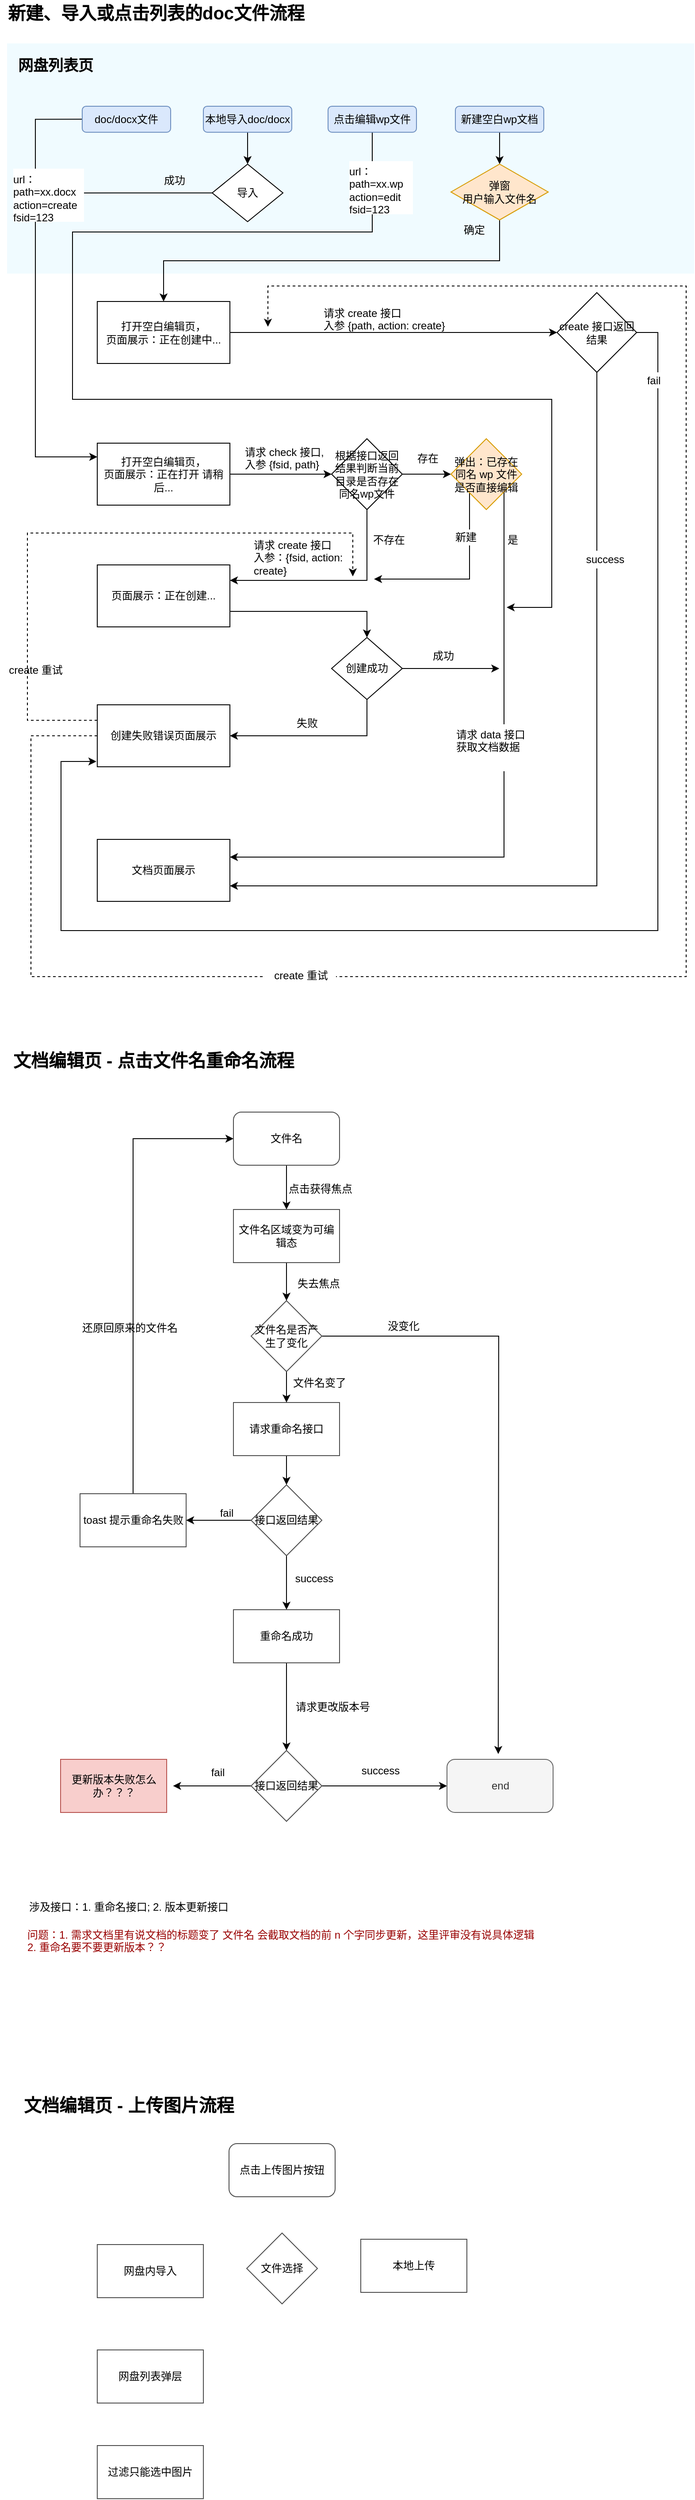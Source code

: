 <mxfile version="13.1.12" type="github">
  <diagram id="Zyiit8WRXVwheUQ-SJ99" name="Page-1">
    <mxGraphModel dx="1455" dy="783" grid="0" gridSize="10" guides="1" tooltips="1" connect="1" arrows="1" fold="1" page="1" pageScale="1" pageWidth="827" pageHeight="1169" math="0" shadow="0">
      <root>
        <mxCell id="0" />
        <mxCell id="1" parent="0" />
        <mxCell id="uxCuHHejZAC-gQjQRYmj-120" value="" style="rounded=0;whiteSpace=wrap;html=1;fillColor=#F0FBFF;fontSize=12;dashed=1;strokeColor=none;" parent="1" vertex="1">
          <mxGeometry x="25" y="74" width="777" height="260" as="geometry" />
        </mxCell>
        <mxCell id="uxCuHHejZAC-gQjQRYmj-5" style="edgeStyle=orthogonalEdgeStyle;rounded=0;orthogonalLoop=1;jettySize=auto;html=1;exitX=0.5;exitY=1;exitDx=0;exitDy=0;" parent="1" source="uxCuHHejZAC-gQjQRYmj-1" edge="1">
          <mxGeometry relative="1" as="geometry">
            <mxPoint x="590" y="711" as="targetPoint" />
            <Array as="points">
              <mxPoint x="438" y="287" />
              <mxPoint x="99" y="287" />
              <mxPoint x="99" y="476" />
              <mxPoint x="641" y="476" />
              <mxPoint x="641" y="711" />
            </Array>
          </mxGeometry>
        </mxCell>
        <mxCell id="uxCuHHejZAC-gQjQRYmj-1" value="点击编辑wp文件" style="rounded=1;whiteSpace=wrap;html=1;fillColor=#dae8fc;strokeColor=#6c8ebf;" parent="1" vertex="1">
          <mxGeometry x="388" y="145" width="100" height="29.37" as="geometry" />
        </mxCell>
        <mxCell id="XxC4l4LAaYLKOjhg_-a7-9" style="edgeStyle=orthogonalEdgeStyle;rounded=0;orthogonalLoop=1;jettySize=auto;html=1;entryX=0.5;entryY=0;entryDx=0;entryDy=0;fontSize=20;exitX=0.5;exitY=1;exitDx=0;exitDy=0;" edge="1" parent="1" source="XxC4l4LAaYLKOjhg_-a7-12" target="uxCuHHejZAC-gQjQRYmj-22">
          <mxGeometry relative="1" as="geometry" />
        </mxCell>
        <mxCell id="uxCuHHejZAC-gQjQRYmj-20" value="确定" style="text;html=1;align=center;verticalAlign=middle;resizable=0;points=[];autosize=1;" parent="1" vertex="1">
          <mxGeometry x="533" y="275.37" width="40" height="20" as="geometry" />
        </mxCell>
        <mxCell id="uxCuHHejZAC-gQjQRYmj-26" value="" style="edgeStyle=orthogonalEdgeStyle;rounded=0;orthogonalLoop=1;jettySize=auto;html=1;entryX=0;entryY=0.5;entryDx=0;entryDy=0;" parent="1" source="uxCuHHejZAC-gQjQRYmj-22" target="uxCuHHejZAC-gQjQRYmj-25" edge="1">
          <mxGeometry relative="1" as="geometry">
            <Array as="points" />
          </mxGeometry>
        </mxCell>
        <mxCell id="uxCuHHejZAC-gQjQRYmj-22" value="&lt;span&gt;打开空白编辑页，&lt;br&gt;&lt;/span&gt;页面展示：正在创建中..." style="rounded=0;whiteSpace=wrap;html=1;" parent="1" vertex="1">
          <mxGeometry x="127" y="365.5" width="150" height="70" as="geometry" />
        </mxCell>
        <mxCell id="XxC4l4LAaYLKOjhg_-a7-23" style="edgeStyle=orthogonalEdgeStyle;rounded=0;orthogonalLoop=1;jettySize=auto;html=1;entryX=0.5;entryY=0;entryDx=0;entryDy=0;fontSize=12;exitX=1;exitY=0.75;exitDx=0;exitDy=0;" edge="1" parent="1" source="uxCuHHejZAC-gQjQRYmj-51" target="uxCuHHejZAC-gQjQRYmj-87">
          <mxGeometry relative="1" as="geometry" />
        </mxCell>
        <mxCell id="uxCuHHejZAC-gQjQRYmj-51" value="页面展示：正在创建..." style="rounded=0;whiteSpace=wrap;html=1;" parent="1" vertex="1">
          <mxGeometry x="127" y="663" width="150" height="70" as="geometry" />
        </mxCell>
        <mxCell id="uxCuHHejZAC-gQjQRYmj-36" value="" style="edgeStyle=orthogonalEdgeStyle;rounded=0;orthogonalLoop=1;jettySize=auto;html=1;entryX=1;entryY=0.75;entryDx=0;entryDy=0;exitX=0.5;exitY=1;exitDx=0;exitDy=0;" parent="1" source="uxCuHHejZAC-gQjQRYmj-25" target="uxCuHHejZAC-gQjQRYmj-78" edge="1">
          <mxGeometry relative="1" as="geometry">
            <mxPoint x="562" y="445.5" as="sourcePoint" />
            <mxPoint x="527" y="1065.5" as="targetPoint" />
            <Array as="points">
              <mxPoint x="692" y="1025" />
            </Array>
          </mxGeometry>
        </mxCell>
        <mxCell id="XxC4l4LAaYLKOjhg_-a7-25" style="edgeStyle=orthogonalEdgeStyle;rounded=0;orthogonalLoop=1;jettySize=auto;html=1;fontSize=12;" edge="1" parent="1" source="uxCuHHejZAC-gQjQRYmj-25">
          <mxGeometry relative="1" as="geometry">
            <mxPoint x="126" y="885" as="targetPoint" />
            <Array as="points">
              <mxPoint x="761" y="400" />
              <mxPoint x="761" y="1076" />
              <mxPoint x="86" y="1076" />
              <mxPoint x="86" y="885" />
            </Array>
          </mxGeometry>
        </mxCell>
        <mxCell id="uxCuHHejZAC-gQjQRYmj-25" value="create 接口返回结果" style="rhombus;whiteSpace=wrap;html=1;" parent="1" vertex="1">
          <mxGeometry x="647" y="355.5" width="90" height="90" as="geometry" />
        </mxCell>
        <mxCell id="uxCuHHejZAC-gQjQRYmj-27" style="edgeStyle=orthogonalEdgeStyle;rounded=0;orthogonalLoop=1;jettySize=auto;html=1;exitX=0.5;exitY=1;exitDx=0;exitDy=0;" parent="1" source="uxCuHHejZAC-gQjQRYmj-25" target="uxCuHHejZAC-gQjQRYmj-25" edge="1">
          <mxGeometry relative="1" as="geometry" />
        </mxCell>
        <mxCell id="uxCuHHejZAC-gQjQRYmj-31" value="success" style="text;html=1;align=center;verticalAlign=middle;resizable=0;points=[];autosize=1;fillColor=#ffffff;" parent="1" vertex="1">
          <mxGeometry x="671" y="647" width="60" height="20" as="geometry" />
        </mxCell>
        <mxCell id="uxCuHHejZAC-gQjQRYmj-72" value="" style="edgeStyle=orthogonalEdgeStyle;rounded=0;orthogonalLoop=1;jettySize=auto;html=1;fontSize=12;exitX=0;exitY=0.5;exitDx=0;exitDy=0;" parent="1" source="uxCuHHejZAC-gQjQRYmj-118" target="uxCuHHejZAC-gQjQRYmj-55" edge="1">
          <mxGeometry relative="1" as="geometry">
            <mxPoint x="85" y="452.5" as="sourcePoint" />
            <Array as="points">
              <mxPoint x="57" y="160" />
              <mxPoint x="57" y="541" />
            </Array>
          </mxGeometry>
        </mxCell>
        <mxCell id="XxC4l4LAaYLKOjhg_-a7-21" style="edgeStyle=orthogonalEdgeStyle;rounded=0;orthogonalLoop=1;jettySize=auto;html=1;entryX=0;entryY=0.5;entryDx=0;entryDy=0;fontSize=12;" edge="1" parent="1" source="uxCuHHejZAC-gQjQRYmj-44" target="uxCuHHejZAC-gQjQRYmj-73">
          <mxGeometry relative="1" as="geometry" />
        </mxCell>
        <mxCell id="uxCuHHejZAC-gQjQRYmj-44" value="根据接口返回结果判断当前目录是否存在同名wp文件" style="rhombus;whiteSpace=wrap;html=1;" parent="1" vertex="1">
          <mxGeometry x="392" y="520.5" width="80" height="80" as="geometry" />
        </mxCell>
        <mxCell id="uxCuHHejZAC-gQjQRYmj-49" value="请求 create 接口&#xa;入参 {path, action: create}&#xa;" style="text;strokeColor=none;fillColor=none;spacing=0;spacingTop=0;overflow=hidden;rounded=0;dashed=1;fontSize=12;verticalAlign=top;horizontal=1;whiteSpace=wrap;" parent="1" vertex="1">
          <mxGeometry x="383" y="367" width="161" height="50" as="geometry" />
        </mxCell>
        <mxCell id="uxCuHHejZAC-gQjQRYmj-71" style="edgeStyle=orthogonalEdgeStyle;rounded=0;orthogonalLoop=1;jettySize=auto;html=1;entryX=0;entryY=0.5;entryDx=0;entryDy=0;fontSize=12;" parent="1" source="uxCuHHejZAC-gQjQRYmj-55" target="uxCuHHejZAC-gQjQRYmj-44" edge="1">
          <mxGeometry relative="1" as="geometry" />
        </mxCell>
        <mxCell id="uxCuHHejZAC-gQjQRYmj-55" value="&lt;span&gt;打开空白编辑页，&lt;br&gt;&lt;/span&gt;页面展示：正在打开 请稍后..." style="rounded=0;whiteSpace=wrap;html=1;" parent="1" vertex="1">
          <mxGeometry x="127" y="525.5" width="150" height="70" as="geometry" />
        </mxCell>
        <mxCell id="uxCuHHejZAC-gQjQRYmj-56" value="请求 check 接口, &#xa;入参 {fsid, path}&#xa;" style="text;strokeColor=none;fillColor=none;spacing=0;spacingTop=0;overflow=hidden;rounded=0;dashed=1;fontSize=12;verticalAlign=top;horizontal=1;whiteSpace=wrap;" parent="1" vertex="1">
          <mxGeometry x="294" y="524" width="93" height="50" as="geometry" />
        </mxCell>
        <mxCell id="uxCuHHejZAC-gQjQRYmj-80" value="" style="edgeStyle=orthogonalEdgeStyle;rounded=0;orthogonalLoop=1;jettySize=auto;html=1;fontSize=12;exitX=1;exitY=1;exitDx=0;exitDy=0;" parent="1" source="uxCuHHejZAC-gQjQRYmj-73" target="uxCuHHejZAC-gQjQRYmj-78" edge="1">
          <mxGeometry relative="1" as="geometry">
            <mxPoint x="323" y="993" as="targetPoint" />
            <Array as="points">
              <mxPoint x="587" y="993" />
            </Array>
          </mxGeometry>
        </mxCell>
        <mxCell id="uxCuHHejZAC-gQjQRYmj-83" style="edgeStyle=orthogonalEdgeStyle;rounded=0;orthogonalLoop=1;jettySize=auto;html=1;fontSize=12;entryX=1;entryY=0.25;entryDx=0;entryDy=0;exitX=0.5;exitY=1;exitDx=0;exitDy=0;" parent="1" source="uxCuHHejZAC-gQjQRYmj-44" target="uxCuHHejZAC-gQjQRYmj-51" edge="1">
          <mxGeometry relative="1" as="geometry">
            <mxPoint x="319" y="680" as="targetPoint" />
            <Array as="points">
              <mxPoint x="432" y="681" />
            </Array>
          </mxGeometry>
        </mxCell>
        <mxCell id="XxC4l4LAaYLKOjhg_-a7-33" style="edgeStyle=orthogonalEdgeStyle;rounded=0;orthogonalLoop=1;jettySize=auto;html=1;fontSize=12;exitX=0;exitY=1;exitDx=0;exitDy=0;" edge="1" parent="1" source="uxCuHHejZAC-gQjQRYmj-73">
          <mxGeometry relative="1" as="geometry">
            <mxPoint x="440" y="679" as="targetPoint" />
            <Array as="points">
              <mxPoint x="548" y="679" />
            </Array>
          </mxGeometry>
        </mxCell>
        <mxCell id="uxCuHHejZAC-gQjQRYmj-73" value="&lt;span&gt;弹出：已存在同名 wp 文件是否直接编辑&lt;/span&gt;" style="rhombus;whiteSpace=wrap;html=1;fillColor=#ffe6cc;fontSize=12;strokeColor=#d79b00;" parent="1" vertex="1">
          <mxGeometry x="527" y="520.5" width="80" height="80" as="geometry" />
        </mxCell>
        <mxCell id="uxCuHHejZAC-gQjQRYmj-77" value="存在" style="text;html=1;align=left;verticalAlign=middle;resizable=0;points=[];autosize=1;fontSize=12;" parent="1" vertex="1">
          <mxGeometry x="486.5" y="533" width="40" height="20" as="geometry" />
        </mxCell>
        <mxCell id="uxCuHHejZAC-gQjQRYmj-78" value="文档页面展示" style="rounded=0;whiteSpace=wrap;html=1;fillColor=#ffffff;fontSize=12;" parent="1" vertex="1">
          <mxGeometry x="127" y="973" width="150" height="70" as="geometry" />
        </mxCell>
        <mxCell id="uxCuHHejZAC-gQjQRYmj-79" value="是" style="text;strokeColor=none;fillColor=none;spacing=0;spacingTop=0;overflow=hidden;rounded=0;dashed=1;fontSize=12;verticalAlign=top;horizontal=1;whiteSpace=wrap;" parent="1" vertex="1">
          <mxGeometry x="591" y="623" width="23" height="24" as="geometry" />
        </mxCell>
        <mxCell id="uxCuHHejZAC-gQjQRYmj-85" value="请求 create 接口 &#xa;入参：{fsid, action: create}" style="text;strokeColor=none;fillColor=none;spacing=0;spacingTop=0;overflow=hidden;rounded=0;dashed=1;fontSize=12;verticalAlign=top;horizontal=1;whiteSpace=wrap;" parent="1" vertex="1">
          <mxGeometry x="304" y="629" width="100" height="55" as="geometry" />
        </mxCell>
        <mxCell id="uxCuHHejZAC-gQjQRYmj-109" style="edgeStyle=orthogonalEdgeStyle;rounded=0;orthogonalLoop=1;jettySize=auto;html=1;entryX=1;entryY=0.5;entryDx=0;entryDy=0;fontSize=12;exitX=0.5;exitY=1;exitDx=0;exitDy=0;" parent="1" source="uxCuHHejZAC-gQjQRYmj-87" target="uxCuHHejZAC-gQjQRYmj-93" edge="1">
          <mxGeometry relative="1" as="geometry">
            <mxPoint x="393" y="823" as="sourcePoint" />
            <Array as="points">
              <mxPoint x="432" y="856" />
            </Array>
          </mxGeometry>
        </mxCell>
        <mxCell id="XxC4l4LAaYLKOjhg_-a7-22" style="edgeStyle=orthogonalEdgeStyle;rounded=0;orthogonalLoop=1;jettySize=auto;html=1;fontSize=12;" edge="1" parent="1" source="uxCuHHejZAC-gQjQRYmj-87">
          <mxGeometry relative="1" as="geometry">
            <mxPoint x="581.667" y="780" as="targetPoint" />
          </mxGeometry>
        </mxCell>
        <mxCell id="uxCuHHejZAC-gQjQRYmj-87" value="创建成功" style="rhombus;whiteSpace=wrap;html=1;fillColor=#ffffff;fontSize=12;" parent="1" vertex="1">
          <mxGeometry x="392" y="745" width="80" height="70" as="geometry" />
        </mxCell>
        <mxCell id="uxCuHHejZAC-gQjQRYmj-110" style="edgeStyle=orthogonalEdgeStyle;rounded=0;orthogonalLoop=1;jettySize=auto;html=1;fontSize=12;exitX=0;exitY=0.25;exitDx=0;exitDy=0;dashed=1;" parent="1" source="uxCuHHejZAC-gQjQRYmj-93" edge="1">
          <mxGeometry relative="1" as="geometry">
            <mxPoint x="127.0" y="878" as="sourcePoint" />
            <mxPoint x="416" y="676" as="targetPoint" />
            <Array as="points">
              <mxPoint x="48" y="838" />
              <mxPoint x="48" y="627" />
              <mxPoint x="416" y="627" />
            </Array>
          </mxGeometry>
        </mxCell>
        <mxCell id="XxC4l4LAaYLKOjhg_-a7-27" style="edgeStyle=orthogonalEdgeStyle;rounded=0;orthogonalLoop=1;jettySize=auto;html=1;fontSize=12;dashed=1;" edge="1" parent="1" source="uxCuHHejZAC-gQjQRYmj-93">
          <mxGeometry relative="1" as="geometry">
            <mxPoint x="320" y="394" as="targetPoint" />
            <Array as="points">
              <mxPoint x="52" y="856" />
              <mxPoint x="52" y="1128" />
              <mxPoint x="793" y="1128" />
              <mxPoint x="793" y="348" />
              <mxPoint x="320" y="348" />
            </Array>
          </mxGeometry>
        </mxCell>
        <mxCell id="uxCuHHejZAC-gQjQRYmj-93" value="创建失败错误页面展示" style="rounded=0;whiteSpace=wrap;html=1;fillColor=#ffffff;fontSize=12;" parent="1" vertex="1">
          <mxGeometry x="127" y="821" width="150" height="70" as="geometry" />
        </mxCell>
        <mxCell id="uxCuHHejZAC-gQjQRYmj-95" value="失败" style="text;html=1;align=center;verticalAlign=middle;resizable=0;points=[];autosize=1;fontSize=12;" parent="1" vertex="1">
          <mxGeometry x="347" y="833" width="34" height="18" as="geometry" />
        </mxCell>
        <mxCell id="uxCuHHejZAC-gQjQRYmj-98" value="create 重试" style="text;html=1;align=center;verticalAlign=middle;resizable=0;points=[];autosize=1;fontSize=12;" parent="1" vertex="1">
          <mxGeometry x="17" y="772" width="80" height="20" as="geometry" />
        </mxCell>
        <mxCell id="uxCuHHejZAC-gQjQRYmj-114" value="" style="edgeStyle=orthogonalEdgeStyle;rounded=0;orthogonalLoop=1;jettySize=auto;html=1;fontSize=12;" parent="1" source="uxCuHHejZAC-gQjQRYmj-103" target="uxCuHHejZAC-gQjQRYmj-113" edge="1">
          <mxGeometry relative="1" as="geometry" />
        </mxCell>
        <mxCell id="uxCuHHejZAC-gQjQRYmj-103" value="本地导入doc/docx" style="rounded=1;whiteSpace=wrap;html=1;fillColor=#dae8fc;fontSize=12;strokeColor=#6c8ebf;" parent="1" vertex="1">
          <mxGeometry x="247" y="145" width="100" height="29.37" as="geometry" />
        </mxCell>
        <mxCell id="uxCuHHejZAC-gQjQRYmj-106" value="成功" style="text;html=1;align=center;verticalAlign=middle;resizable=0;points=[];autosize=1;fontSize=12;" parent="1" vertex="1">
          <mxGeometry x="501" y="757" width="34" height="18" as="geometry" />
        </mxCell>
        <mxCell id="XxC4l4LAaYLKOjhg_-a7-8" style="edgeStyle=orthogonalEdgeStyle;rounded=0;orthogonalLoop=1;jettySize=auto;html=1;fontSize=20;" edge="1" parent="1" source="uxCuHHejZAC-gQjQRYmj-113">
          <mxGeometry relative="1" as="geometry">
            <mxPoint x="57" y="243" as="targetPoint" />
          </mxGeometry>
        </mxCell>
        <mxCell id="uxCuHHejZAC-gQjQRYmj-113" value="导入" style="rhombus;whiteSpace=wrap;html=1;fillColor=#ffffff;fontSize=12;" parent="1" vertex="1">
          <mxGeometry x="257" y="210.37" width="80" height="65" as="geometry" />
        </mxCell>
        <mxCell id="uxCuHHejZAC-gQjQRYmj-118" value="doc/docx文件" style="rounded=1;whiteSpace=wrap;html=1;fillColor=#dae8fc;fontSize=12;strokeColor=#6c8ebf;" parent="1" vertex="1">
          <mxGeometry x="110" y="145" width="100" height="29.37" as="geometry" />
        </mxCell>
        <mxCell id="uxCuHHejZAC-gQjQRYmj-119" value="成功" style="text;html=1;align=center;verticalAlign=middle;resizable=0;points=[];autosize=1;fontSize=12;" parent="1" vertex="1">
          <mxGeometry x="194" y="219" width="40" height="20" as="geometry" />
        </mxCell>
        <mxCell id="uxCuHHejZAC-gQjQRYmj-122" value="网盘列表页" style="text;html=1;strokeColor=none;fillColor=none;align=center;verticalAlign=middle;whiteSpace=wrap;rounded=0;dashed=1;fontSize=17;fontStyle=1" parent="1" vertex="1">
          <mxGeometry x="30" y="90" width="100" height="20" as="geometry" />
        </mxCell>
        <mxCell id="XxC4l4LAaYLKOjhg_-a7-1" value="新建、导入或点击列表的doc文件流程" style="text;html=1;align=left;verticalAlign=middle;resizable=0;points=[];autosize=1;fontSize=20;fontStyle=1" vertex="1" parent="1">
          <mxGeometry x="24" y="25" width="346" height="28" as="geometry" />
        </mxCell>
        <mxCell id="XxC4l4LAaYLKOjhg_-a7-3" value="文档编辑页 - 点击文件名重命名流程" style="text;html=1;align=left;verticalAlign=middle;resizable=0;points=[];autosize=1;fontSize=20;fontStyle=1" vertex="1" parent="1">
          <mxGeometry x="30" y="1208" width="328" height="28" as="geometry" />
        </mxCell>
        <mxCell id="XxC4l4LAaYLKOjhg_-a7-10" style="edgeStyle=orthogonalEdgeStyle;rounded=0;orthogonalLoop=1;jettySize=auto;html=1;exitX=0.5;exitY=1;exitDx=0;exitDy=0;entryX=0.5;entryY=0;entryDx=0;entryDy=0;" edge="1" parent="1" source="XxC4l4LAaYLKOjhg_-a7-11" target="XxC4l4LAaYLKOjhg_-a7-12">
          <mxGeometry relative="1" as="geometry">
            <mxPoint x="652" y="242.5" as="targetPoint" />
            <Array as="points" />
          </mxGeometry>
        </mxCell>
        <mxCell id="XxC4l4LAaYLKOjhg_-a7-11" value="新建空白wp文档" style="rounded=1;whiteSpace=wrap;html=1;fillColor=#dae8fc;strokeColor=#6c8ebf;" vertex="1" parent="1">
          <mxGeometry x="532" y="145" width="100" height="29.37" as="geometry" />
        </mxCell>
        <mxCell id="XxC4l4LAaYLKOjhg_-a7-12" value="弹窗&lt;br&gt;用户输入文件名" style="rhombus;whiteSpace=wrap;html=1;fillColor=#ffe6cc;strokeColor=#d79b00;" vertex="1" parent="1">
          <mxGeometry x="527" y="210.37" width="110" height="63" as="geometry" />
        </mxCell>
        <mxCell id="XxC4l4LAaYLKOjhg_-a7-14" value="请求 data 接口 获取文档数据" style="text;strokeColor=none;fillColor=#ffffff;spacing=0;spacingTop=0;overflow=hidden;rounded=0;dashed=1;fontSize=12;verticalAlign=top;horizontal=1;whiteSpace=wrap;" vertex="1" parent="1">
          <mxGeometry x="533" y="843" width="87" height="53" as="geometry" />
        </mxCell>
        <mxCell id="XxC4l4LAaYLKOjhg_-a7-15" value="url：&#xa;path=xx.wp&#xa;action=edit&#xa;fsid=123&#xa;&#xa;&#xa;" style="text;strokeColor=none;fillColor=#ffffff;spacing=0;spacingTop=0;overflow=hidden;rounded=0;dashed=1;fontSize=12;verticalAlign=top;horizontal=1;whiteSpace=wrap;" vertex="1" parent="1">
          <mxGeometry x="412" y="207" width="72" height="60" as="geometry" />
        </mxCell>
        <mxCell id="XxC4l4LAaYLKOjhg_-a7-17" value="不存在" style="text;html=1;align=left;verticalAlign=middle;resizable=0;points=[];autosize=1;fontSize=12;horizontal=1;" vertex="1" parent="1">
          <mxGeometry x="437" y="626" width="46" height="18" as="geometry" />
        </mxCell>
        <mxCell id="XxC4l4LAaYLKOjhg_-a7-26" value="fail" style="text;html=1;align=center;verticalAlign=middle;resizable=0;points=[];autosize=1;fillColor=#ffffff;" vertex="1" parent="1">
          <mxGeometry x="743" y="445.5" width="25" height="18" as="geometry" />
        </mxCell>
        <mxCell id="uxCuHHejZAC-gQjQRYmj-53" value="url：&#xa;path=xx.docx&#xa;action=create&#xa;fsid=123&#xa;&#xa;&#xa;" style="text;strokeColor=none;fillColor=#ffffff;spacing=0;spacingTop=0;overflow=hidden;rounded=0;dashed=1;fontSize=12;verticalAlign=top;horizontal=1;whiteSpace=wrap;" parent="1" vertex="1">
          <mxGeometry x="32" y="215.5" width="80" height="60" as="geometry" />
        </mxCell>
        <mxCell id="XxC4l4LAaYLKOjhg_-a7-32" value="create 重试" style="text;html=1;align=center;verticalAlign=middle;resizable=0;points=[];autosize=1;fontSize=12;fillColor=#ffffff;" vertex="1" parent="1">
          <mxGeometry x="317" y="1117" width="80" height="20" as="geometry" />
        </mxCell>
        <mxCell id="XxC4l4LAaYLKOjhg_-a7-34" value="新建" style="text;html=1;align=left;verticalAlign=middle;resizable=0;points=[];autosize=1;fontSize=12;horizontal=1;fillColor=#ffffff;" vertex="1" parent="1">
          <mxGeometry x="530" y="623" width="34" height="18" as="geometry" />
        </mxCell>
        <mxCell id="XxC4l4LAaYLKOjhg_-a7-44" style="edgeStyle=orthogonalEdgeStyle;rounded=0;orthogonalLoop=1;jettySize=auto;html=1;entryX=0.5;entryY=0;entryDx=0;entryDy=0;fontSize=12;" edge="1" parent="1" source="XxC4l4LAaYLKOjhg_-a7-36" target="XxC4l4LAaYLKOjhg_-a7-43">
          <mxGeometry relative="1" as="geometry" />
        </mxCell>
        <mxCell id="XxC4l4LAaYLKOjhg_-a7-36" value="请求重命名接口" style="rounded=0;whiteSpace=wrap;html=1;strokeColor=#4D4D4D;fillColor=#ffffff;fontSize=12;align=center;" vertex="1" parent="1">
          <mxGeometry x="281" y="1609" width="120" height="60" as="geometry" />
        </mxCell>
        <mxCell id="XxC4l4LAaYLKOjhg_-a7-41" style="edgeStyle=orthogonalEdgeStyle;rounded=0;orthogonalLoop=1;jettySize=auto;html=1;entryX=0.5;entryY=0;entryDx=0;entryDy=0;fontSize=12;" edge="1" parent="1" source="XxC4l4LAaYLKOjhg_-a7-37" target="XxC4l4LAaYLKOjhg_-a7-36">
          <mxGeometry relative="1" as="geometry" />
        </mxCell>
        <mxCell id="XxC4l4LAaYLKOjhg_-a7-64" style="edgeStyle=orthogonalEdgeStyle;rounded=0;orthogonalLoop=1;jettySize=auto;html=1;fontSize=12;" edge="1" parent="1" source="XxC4l4LAaYLKOjhg_-a7-37">
          <mxGeometry relative="1" as="geometry">
            <mxPoint x="580.5" y="2006" as="targetPoint" />
          </mxGeometry>
        </mxCell>
        <mxCell id="XxC4l4LAaYLKOjhg_-a7-37" value="文件名是否产生了变化" style="rhombus;whiteSpace=wrap;html=1;strokeColor=#4D4D4D;fillColor=#ffffff;fontSize=12;align=center;" vertex="1" parent="1">
          <mxGeometry x="301" y="1494" width="80" height="80" as="geometry" />
        </mxCell>
        <mxCell id="XxC4l4LAaYLKOjhg_-a7-59" style="edgeStyle=orthogonalEdgeStyle;rounded=0;orthogonalLoop=1;jettySize=auto;html=1;entryX=0.5;entryY=0;entryDx=0;entryDy=0;fontSize=12;" edge="1" parent="1" source="XxC4l4LAaYLKOjhg_-a7-38" target="XxC4l4LAaYLKOjhg_-a7-58">
          <mxGeometry relative="1" as="geometry" />
        </mxCell>
        <mxCell id="XxC4l4LAaYLKOjhg_-a7-38" value="文件名" style="rounded=1;whiteSpace=wrap;html=1;strokeColor=#4D4D4D;fillColor=#ffffff;fontSize=12;align=center;" vertex="1" parent="1">
          <mxGeometry x="281" y="1281" width="120" height="60" as="geometry" />
        </mxCell>
        <mxCell id="XxC4l4LAaYLKOjhg_-a7-39" value="失去焦点" style="text;html=1;align=center;verticalAlign=middle;resizable=0;points=[];autosize=1;fontSize=12;" vertex="1" parent="1">
          <mxGeometry x="347.5" y="1466" width="58" height="18" as="geometry" />
        </mxCell>
        <mxCell id="XxC4l4LAaYLKOjhg_-a7-42" value="文件名变了" style="text;html=1;align=center;verticalAlign=middle;resizable=0;points=[];autosize=1;fontSize=12;" vertex="1" parent="1">
          <mxGeometry x="343" y="1578" width="70" height="18" as="geometry" />
        </mxCell>
        <mxCell id="XxC4l4LAaYLKOjhg_-a7-47" style="edgeStyle=orthogonalEdgeStyle;rounded=0;orthogonalLoop=1;jettySize=auto;html=1;exitX=0.5;exitY=1;exitDx=0;exitDy=0;entryX=0.5;entryY=0;entryDx=0;entryDy=0;fontSize=12;" edge="1" parent="1" source="XxC4l4LAaYLKOjhg_-a7-43" target="XxC4l4LAaYLKOjhg_-a7-46">
          <mxGeometry relative="1" as="geometry" />
        </mxCell>
        <mxCell id="XxC4l4LAaYLKOjhg_-a7-68" style="edgeStyle=orthogonalEdgeStyle;rounded=0;orthogonalLoop=1;jettySize=auto;html=1;entryX=1;entryY=0.5;entryDx=0;entryDy=0;fontSize=12;" edge="1" parent="1" source="XxC4l4LAaYLKOjhg_-a7-43" target="XxC4l4LAaYLKOjhg_-a7-66">
          <mxGeometry relative="1" as="geometry" />
        </mxCell>
        <mxCell id="XxC4l4LAaYLKOjhg_-a7-43" value="接口返回结果" style="rhombus;whiteSpace=wrap;html=1;strokeColor=#4D4D4D;fillColor=#ffffff;fontSize=12;align=center;" vertex="1" parent="1">
          <mxGeometry x="301" y="1702" width="80" height="80" as="geometry" />
        </mxCell>
        <mxCell id="XxC4l4LAaYLKOjhg_-a7-51" style="edgeStyle=orthogonalEdgeStyle;rounded=0;orthogonalLoop=1;jettySize=auto;html=1;entryX=0.5;entryY=0;entryDx=0;entryDy=0;fontSize=12;" edge="1" parent="1" source="XxC4l4LAaYLKOjhg_-a7-46" target="XxC4l4LAaYLKOjhg_-a7-50">
          <mxGeometry relative="1" as="geometry" />
        </mxCell>
        <mxCell id="XxC4l4LAaYLKOjhg_-a7-46" value="重命名成功" style="rounded=0;whiteSpace=wrap;html=1;strokeColor=#4D4D4D;fillColor=#ffffff;fontSize=12;align=center;" vertex="1" parent="1">
          <mxGeometry x="281" y="1843" width="120" height="60" as="geometry" />
        </mxCell>
        <mxCell id="XxC4l4LAaYLKOjhg_-a7-48" value="success" style="text;html=1;align=center;verticalAlign=middle;resizable=0;points=[];autosize=1;fontSize=12;" vertex="1" parent="1">
          <mxGeometry x="345.5" y="1799" width="53" height="18" as="geometry" />
        </mxCell>
        <mxCell id="XxC4l4LAaYLKOjhg_-a7-54" style="edgeStyle=orthogonalEdgeStyle;rounded=0;orthogonalLoop=1;jettySize=auto;html=1;exitX=1;exitY=0.5;exitDx=0;exitDy=0;entryX=0;entryY=0.5;entryDx=0;entryDy=0;fontSize=12;" edge="1" parent="1" source="XxC4l4LAaYLKOjhg_-a7-50" target="XxC4l4LAaYLKOjhg_-a7-56">
          <mxGeometry relative="1" as="geometry">
            <mxPoint x="631.5" y="1904" as="targetPoint" />
          </mxGeometry>
        </mxCell>
        <mxCell id="XxC4l4LAaYLKOjhg_-a7-72" style="edgeStyle=orthogonalEdgeStyle;rounded=0;orthogonalLoop=1;jettySize=auto;html=1;fontSize=12;" edge="1" parent="1" source="XxC4l4LAaYLKOjhg_-a7-50">
          <mxGeometry relative="1" as="geometry">
            <mxPoint x="212.731" y="2042" as="targetPoint" />
          </mxGeometry>
        </mxCell>
        <mxCell id="XxC4l4LAaYLKOjhg_-a7-50" value="接口返回结果" style="rhombus;whiteSpace=wrap;html=1;strokeColor=#4D4D4D;fillColor=#ffffff;fontSize=12;align=center;" vertex="1" parent="1">
          <mxGeometry x="301" y="2002" width="80" height="80" as="geometry" />
        </mxCell>
        <mxCell id="XxC4l4LAaYLKOjhg_-a7-52" value="请求更改版本号" style="text;html=1;align=center;verticalAlign=middle;resizable=0;points=[];autosize=1;fontSize=12;" vertex="1" parent="1">
          <mxGeometry x="345.5" y="1944" width="94" height="18" as="geometry" />
        </mxCell>
        <mxCell id="XxC4l4LAaYLKOjhg_-a7-55" value="success" style="text;html=1;align=center;verticalAlign=middle;resizable=0;points=[];autosize=1;fontSize=12;" vertex="1" parent="1">
          <mxGeometry x="420.5" y="2016" width="53" height="18" as="geometry" />
        </mxCell>
        <mxCell id="XxC4l4LAaYLKOjhg_-a7-56" value="end" style="rounded=1;whiteSpace=wrap;html=1;strokeColor=#666666;fillColor=#f5f5f5;fontSize=12;align=center;fontColor=#333333;" vertex="1" parent="1">
          <mxGeometry x="522.5" y="2012" width="120" height="60" as="geometry" />
        </mxCell>
        <mxCell id="XxC4l4LAaYLKOjhg_-a7-61" style="edgeStyle=orthogonalEdgeStyle;rounded=0;orthogonalLoop=1;jettySize=auto;html=1;fontSize=12;" edge="1" parent="1" source="XxC4l4LAaYLKOjhg_-a7-58" target="XxC4l4LAaYLKOjhg_-a7-37">
          <mxGeometry relative="1" as="geometry" />
        </mxCell>
        <mxCell id="XxC4l4LAaYLKOjhg_-a7-58" value="文件名区域变为可编辑态" style="rounded=0;whiteSpace=wrap;html=1;strokeColor=#4D4D4D;fillColor=#ffffff;fontSize=12;align=center;" vertex="1" parent="1">
          <mxGeometry x="281" y="1391" width="120" height="60" as="geometry" />
        </mxCell>
        <mxCell id="XxC4l4LAaYLKOjhg_-a7-60" value="点击获得焦点" style="text;html=1;align=center;verticalAlign=middle;resizable=0;points=[];autosize=1;fontSize=12;" vertex="1" parent="1">
          <mxGeometry x="338" y="1359" width="82" height="18" as="geometry" />
        </mxCell>
        <mxCell id="XxC4l4LAaYLKOjhg_-a7-65" value="没变化" style="text;html=1;align=center;verticalAlign=middle;resizable=0;points=[];autosize=1;fontSize=12;" vertex="1" parent="1">
          <mxGeometry x="449.5" y="1514" width="46" height="18" as="geometry" />
        </mxCell>
        <mxCell id="XxC4l4LAaYLKOjhg_-a7-67" style="edgeStyle=orthogonalEdgeStyle;rounded=0;orthogonalLoop=1;jettySize=auto;html=1;entryX=0;entryY=0.5;entryDx=0;entryDy=0;fontSize=12;exitX=0.5;exitY=0;exitDx=0;exitDy=0;" edge="1" parent="1" source="XxC4l4LAaYLKOjhg_-a7-66" target="XxC4l4LAaYLKOjhg_-a7-38">
          <mxGeometry relative="1" as="geometry">
            <Array as="points">
              <mxPoint x="167.5" y="1311" />
            </Array>
          </mxGeometry>
        </mxCell>
        <mxCell id="XxC4l4LAaYLKOjhg_-a7-66" value="toast 提示重命名失败" style="rounded=0;whiteSpace=wrap;html=1;strokeColor=#4D4D4D;fillColor=#ffffff;fontSize=12;align=center;" vertex="1" parent="1">
          <mxGeometry x="107.5" y="1712" width="120" height="60" as="geometry" />
        </mxCell>
        <mxCell id="XxC4l4LAaYLKOjhg_-a7-69" value="fail" style="text;html=1;align=center;verticalAlign=middle;resizable=0;points=[];autosize=1;fontSize=12;" vertex="1" parent="1">
          <mxGeometry x="260.5" y="1725" width="25" height="18" as="geometry" />
        </mxCell>
        <mxCell id="XxC4l4LAaYLKOjhg_-a7-70" value="&lt;h1&gt;&lt;span style=&quot;font-size: 12px ; font-weight: normal&quot;&gt;还原回原来的文件名&lt;/span&gt;&lt;br&gt;&lt;/h1&gt;" style="text;html=1;strokeColor=none;fillColor=none;spacing=5;spacingTop=-20;whiteSpace=wrap;overflow=hidden;rounded=0;fontSize=12;align=center;" vertex="1" parent="1">
          <mxGeometry x="94.5" y="1501" width="138" height="40" as="geometry" />
        </mxCell>
        <mxCell id="XxC4l4LAaYLKOjhg_-a7-71" value="涉及接口：1. 重命名接口; 2. 版本更新接口" style="text;html=1;align=left;verticalAlign=middle;resizable=0;points=[];autosize=1;fontSize=12;" vertex="1" parent="1">
          <mxGeometry x="48" y="2170" width="235" height="18" as="geometry" />
        </mxCell>
        <mxCell id="XxC4l4LAaYLKOjhg_-a7-73" value="fail" style="text;html=1;align=center;verticalAlign=middle;resizable=0;points=[];autosize=1;fontSize=12;" vertex="1" parent="1">
          <mxGeometry x="250.5" y="2018" width="25" height="18" as="geometry" />
        </mxCell>
        <mxCell id="XxC4l4LAaYLKOjhg_-a7-75" value="更新版本失败怎么办？？？" style="rounded=0;whiteSpace=wrap;html=1;strokeColor=#b85450;fillColor=#f8cecc;fontSize=12;align=center;" vertex="1" parent="1">
          <mxGeometry x="85.5" y="2012" width="120" height="60" as="geometry" />
        </mxCell>
        <mxCell id="XxC4l4LAaYLKOjhg_-a7-78" value="问题：1. 需求文档里有说文档的标题变了 文件名 会截取文档的前 n 个字同步更新，这里评审没有说具体逻辑&#xa;2. 重命名要不要更新版本？？" style="text;strokeColor=none;fillColor=none;spacing=0;spacingTop=0;overflow=hidden;rounded=0;fontSize=12;align=left;labelPosition=center;verticalLabelPosition=middle;verticalAlign=middle;labelBackgroundColor=none;fontColor=#990000;" vertex="1" parent="1">
          <mxGeometry x="48" y="2192" width="695" height="49" as="geometry" />
        </mxCell>
        <mxCell id="XxC4l4LAaYLKOjhg_-a7-79" value="文档编辑页 - 上传图片流程" style="text;html=1;align=left;verticalAlign=middle;resizable=0;points=[];autosize=1;fontSize=20;fontStyle=1" vertex="1" parent="1">
          <mxGeometry x="42" y="2388" width="248" height="28" as="geometry" />
        </mxCell>
        <mxCell id="XxC4l4LAaYLKOjhg_-a7-80" value="&lt;font color=&quot;#000000&quot;&gt;点击上传图片按钮&lt;/font&gt;" style="rounded=1;whiteSpace=wrap;html=1;labelBackgroundColor=none;strokeColor=#4D4D4D;fillColor=#ffffff;fontSize=12;fontColor=#990000;align=center;" vertex="1" parent="1">
          <mxGeometry x="276" y="2446" width="120" height="60" as="geometry" />
        </mxCell>
        <mxCell id="XxC4l4LAaYLKOjhg_-a7-82" value="文件选择" style="rhombus;whiteSpace=wrap;html=1;labelBackgroundColor=none;strokeColor=#4D4D4D;fillColor=#ffffff;fontSize=12;fontColor=#000000;align=center;" vertex="1" parent="1">
          <mxGeometry x="296" y="2547" width="80" height="80" as="geometry" />
        </mxCell>
        <mxCell id="XxC4l4LAaYLKOjhg_-a7-83" value="本地上传" style="rounded=0;whiteSpace=wrap;html=1;labelBackgroundColor=none;strokeColor=#4D4D4D;fillColor=#ffffff;fontSize=12;fontColor=#000000;align=center;" vertex="1" parent="1">
          <mxGeometry x="425" y="2554" width="120" height="60" as="geometry" />
        </mxCell>
        <mxCell id="XxC4l4LAaYLKOjhg_-a7-84" value="网盘内导入" style="rounded=0;whiteSpace=wrap;html=1;labelBackgroundColor=none;strokeColor=#4D4D4D;fillColor=#ffffff;fontSize=12;fontColor=#000000;align=center;" vertex="1" parent="1">
          <mxGeometry x="127" y="2560" width="120" height="60" as="geometry" />
        </mxCell>
        <mxCell id="XxC4l4LAaYLKOjhg_-a7-85" value="网盘列表弹层" style="rounded=0;whiteSpace=wrap;html=1;labelBackgroundColor=none;strokeColor=#4D4D4D;fillColor=#ffffff;fontSize=12;fontColor=#000000;align=center;" vertex="1" parent="1">
          <mxGeometry x="127" y="2679" width="120" height="60" as="geometry" />
        </mxCell>
        <mxCell id="XxC4l4LAaYLKOjhg_-a7-86" value="过滤只能选中图片" style="rounded=0;whiteSpace=wrap;html=1;labelBackgroundColor=none;strokeColor=#4D4D4D;fillColor=#ffffff;fontSize=12;fontColor=#000000;align=center;" vertex="1" parent="1">
          <mxGeometry x="127" y="2787" width="120" height="60" as="geometry" />
        </mxCell>
      </root>
    </mxGraphModel>
  </diagram>
</mxfile>
